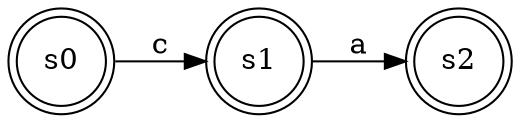 digraph finite_state_machine {
	rankdir=LR size="8,5"
	node [shape=doublecircle]
	s0
	s2
	s0 -> s1 [label=c]
	s1 -> s2 [label=a]
}
